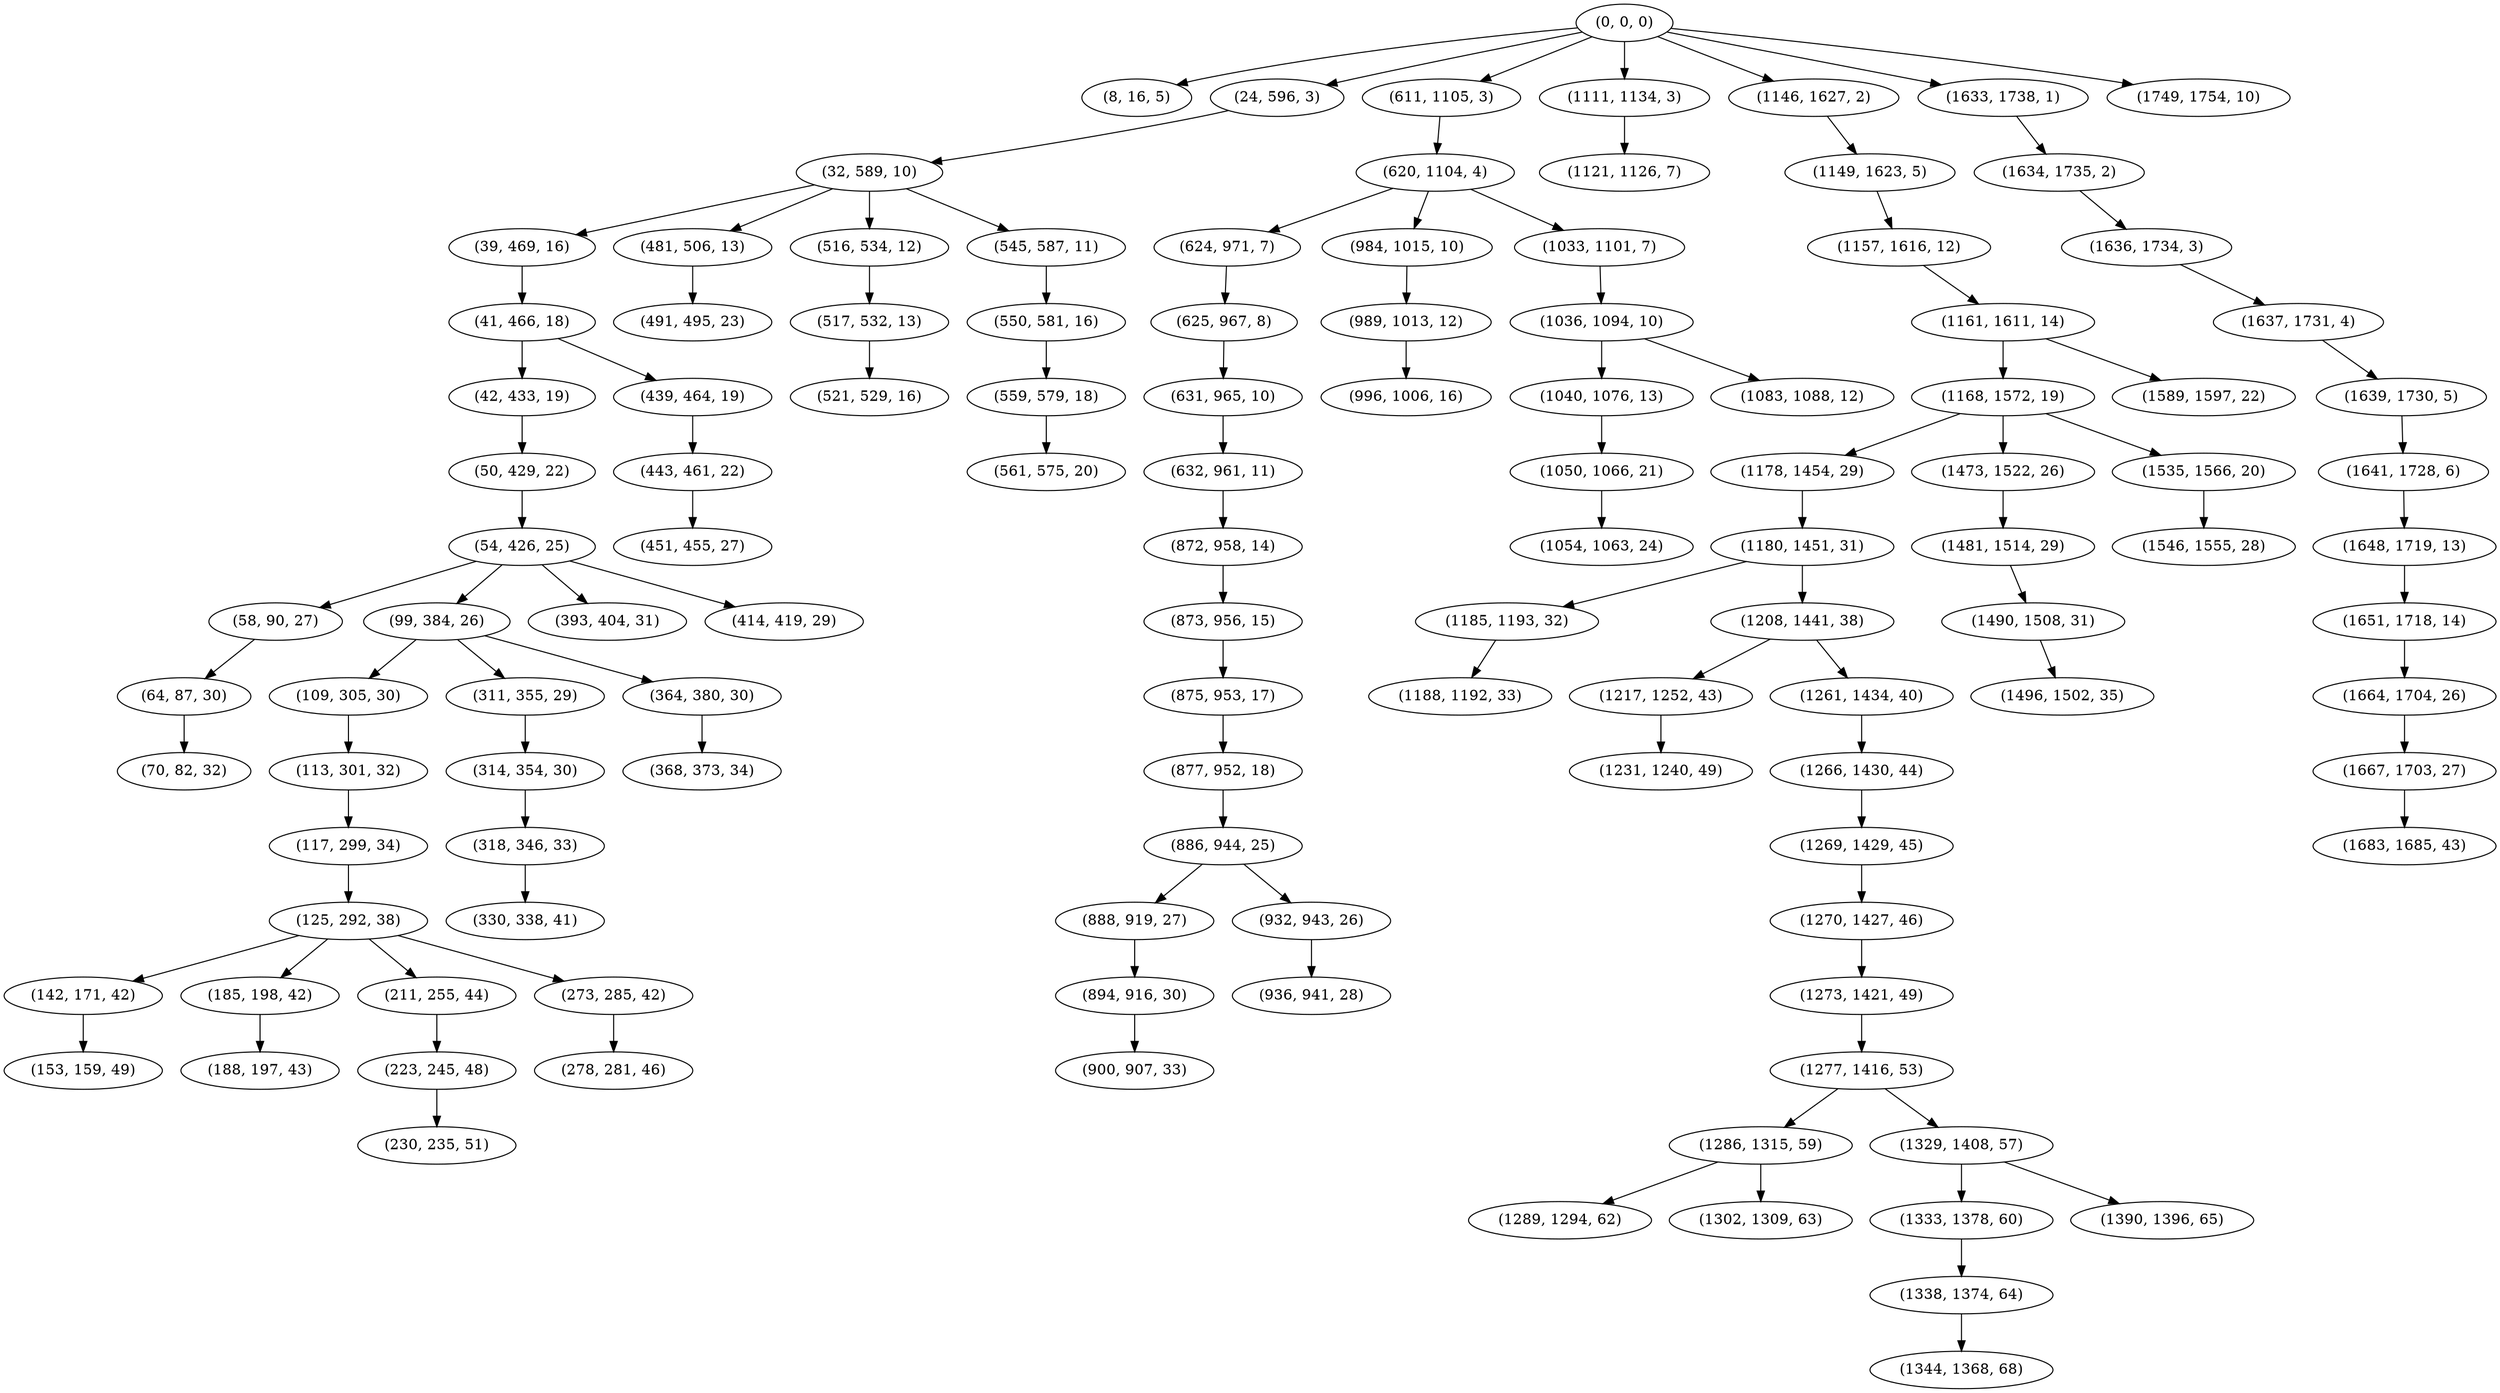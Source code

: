 digraph tree {
    "(0, 0, 0)";
    "(8, 16, 5)";
    "(24, 596, 3)";
    "(32, 589, 10)";
    "(39, 469, 16)";
    "(41, 466, 18)";
    "(42, 433, 19)";
    "(50, 429, 22)";
    "(54, 426, 25)";
    "(58, 90, 27)";
    "(64, 87, 30)";
    "(70, 82, 32)";
    "(99, 384, 26)";
    "(109, 305, 30)";
    "(113, 301, 32)";
    "(117, 299, 34)";
    "(125, 292, 38)";
    "(142, 171, 42)";
    "(153, 159, 49)";
    "(185, 198, 42)";
    "(188, 197, 43)";
    "(211, 255, 44)";
    "(223, 245, 48)";
    "(230, 235, 51)";
    "(273, 285, 42)";
    "(278, 281, 46)";
    "(311, 355, 29)";
    "(314, 354, 30)";
    "(318, 346, 33)";
    "(330, 338, 41)";
    "(364, 380, 30)";
    "(368, 373, 34)";
    "(393, 404, 31)";
    "(414, 419, 29)";
    "(439, 464, 19)";
    "(443, 461, 22)";
    "(451, 455, 27)";
    "(481, 506, 13)";
    "(491, 495, 23)";
    "(516, 534, 12)";
    "(517, 532, 13)";
    "(521, 529, 16)";
    "(545, 587, 11)";
    "(550, 581, 16)";
    "(559, 579, 18)";
    "(561, 575, 20)";
    "(611, 1105, 3)";
    "(620, 1104, 4)";
    "(624, 971, 7)";
    "(625, 967, 8)";
    "(631, 965, 10)";
    "(632, 961, 11)";
    "(872, 958, 14)";
    "(873, 956, 15)";
    "(875, 953, 17)";
    "(877, 952, 18)";
    "(886, 944, 25)";
    "(888, 919, 27)";
    "(894, 916, 30)";
    "(900, 907, 33)";
    "(932, 943, 26)";
    "(936, 941, 28)";
    "(984, 1015, 10)";
    "(989, 1013, 12)";
    "(996, 1006, 16)";
    "(1033, 1101, 7)";
    "(1036, 1094, 10)";
    "(1040, 1076, 13)";
    "(1050, 1066, 21)";
    "(1054, 1063, 24)";
    "(1083, 1088, 12)";
    "(1111, 1134, 3)";
    "(1121, 1126, 7)";
    "(1146, 1627, 2)";
    "(1149, 1623, 5)";
    "(1157, 1616, 12)";
    "(1161, 1611, 14)";
    "(1168, 1572, 19)";
    "(1178, 1454, 29)";
    "(1180, 1451, 31)";
    "(1185, 1193, 32)";
    "(1188, 1192, 33)";
    "(1208, 1441, 38)";
    "(1217, 1252, 43)";
    "(1231, 1240, 49)";
    "(1261, 1434, 40)";
    "(1266, 1430, 44)";
    "(1269, 1429, 45)";
    "(1270, 1427, 46)";
    "(1273, 1421, 49)";
    "(1277, 1416, 53)";
    "(1286, 1315, 59)";
    "(1289, 1294, 62)";
    "(1302, 1309, 63)";
    "(1329, 1408, 57)";
    "(1333, 1378, 60)";
    "(1338, 1374, 64)";
    "(1344, 1368, 68)";
    "(1390, 1396, 65)";
    "(1473, 1522, 26)";
    "(1481, 1514, 29)";
    "(1490, 1508, 31)";
    "(1496, 1502, 35)";
    "(1535, 1566, 20)";
    "(1546, 1555, 28)";
    "(1589, 1597, 22)";
    "(1633, 1738, 1)";
    "(1634, 1735, 2)";
    "(1636, 1734, 3)";
    "(1637, 1731, 4)";
    "(1639, 1730, 5)";
    "(1641, 1728, 6)";
    "(1648, 1719, 13)";
    "(1651, 1718, 14)";
    "(1664, 1704, 26)";
    "(1667, 1703, 27)";
    "(1683, 1685, 43)";
    "(1749, 1754, 10)";
    "(0, 0, 0)" -> "(8, 16, 5)";
    "(0, 0, 0)" -> "(24, 596, 3)";
    "(0, 0, 0)" -> "(611, 1105, 3)";
    "(0, 0, 0)" -> "(1111, 1134, 3)";
    "(0, 0, 0)" -> "(1146, 1627, 2)";
    "(0, 0, 0)" -> "(1633, 1738, 1)";
    "(0, 0, 0)" -> "(1749, 1754, 10)";
    "(24, 596, 3)" -> "(32, 589, 10)";
    "(32, 589, 10)" -> "(39, 469, 16)";
    "(32, 589, 10)" -> "(481, 506, 13)";
    "(32, 589, 10)" -> "(516, 534, 12)";
    "(32, 589, 10)" -> "(545, 587, 11)";
    "(39, 469, 16)" -> "(41, 466, 18)";
    "(41, 466, 18)" -> "(42, 433, 19)";
    "(41, 466, 18)" -> "(439, 464, 19)";
    "(42, 433, 19)" -> "(50, 429, 22)";
    "(50, 429, 22)" -> "(54, 426, 25)";
    "(54, 426, 25)" -> "(58, 90, 27)";
    "(54, 426, 25)" -> "(99, 384, 26)";
    "(54, 426, 25)" -> "(393, 404, 31)";
    "(54, 426, 25)" -> "(414, 419, 29)";
    "(58, 90, 27)" -> "(64, 87, 30)";
    "(64, 87, 30)" -> "(70, 82, 32)";
    "(99, 384, 26)" -> "(109, 305, 30)";
    "(99, 384, 26)" -> "(311, 355, 29)";
    "(99, 384, 26)" -> "(364, 380, 30)";
    "(109, 305, 30)" -> "(113, 301, 32)";
    "(113, 301, 32)" -> "(117, 299, 34)";
    "(117, 299, 34)" -> "(125, 292, 38)";
    "(125, 292, 38)" -> "(142, 171, 42)";
    "(125, 292, 38)" -> "(185, 198, 42)";
    "(125, 292, 38)" -> "(211, 255, 44)";
    "(125, 292, 38)" -> "(273, 285, 42)";
    "(142, 171, 42)" -> "(153, 159, 49)";
    "(185, 198, 42)" -> "(188, 197, 43)";
    "(211, 255, 44)" -> "(223, 245, 48)";
    "(223, 245, 48)" -> "(230, 235, 51)";
    "(273, 285, 42)" -> "(278, 281, 46)";
    "(311, 355, 29)" -> "(314, 354, 30)";
    "(314, 354, 30)" -> "(318, 346, 33)";
    "(318, 346, 33)" -> "(330, 338, 41)";
    "(364, 380, 30)" -> "(368, 373, 34)";
    "(439, 464, 19)" -> "(443, 461, 22)";
    "(443, 461, 22)" -> "(451, 455, 27)";
    "(481, 506, 13)" -> "(491, 495, 23)";
    "(516, 534, 12)" -> "(517, 532, 13)";
    "(517, 532, 13)" -> "(521, 529, 16)";
    "(545, 587, 11)" -> "(550, 581, 16)";
    "(550, 581, 16)" -> "(559, 579, 18)";
    "(559, 579, 18)" -> "(561, 575, 20)";
    "(611, 1105, 3)" -> "(620, 1104, 4)";
    "(620, 1104, 4)" -> "(624, 971, 7)";
    "(620, 1104, 4)" -> "(984, 1015, 10)";
    "(620, 1104, 4)" -> "(1033, 1101, 7)";
    "(624, 971, 7)" -> "(625, 967, 8)";
    "(625, 967, 8)" -> "(631, 965, 10)";
    "(631, 965, 10)" -> "(632, 961, 11)";
    "(632, 961, 11)" -> "(872, 958, 14)";
    "(872, 958, 14)" -> "(873, 956, 15)";
    "(873, 956, 15)" -> "(875, 953, 17)";
    "(875, 953, 17)" -> "(877, 952, 18)";
    "(877, 952, 18)" -> "(886, 944, 25)";
    "(886, 944, 25)" -> "(888, 919, 27)";
    "(886, 944, 25)" -> "(932, 943, 26)";
    "(888, 919, 27)" -> "(894, 916, 30)";
    "(894, 916, 30)" -> "(900, 907, 33)";
    "(932, 943, 26)" -> "(936, 941, 28)";
    "(984, 1015, 10)" -> "(989, 1013, 12)";
    "(989, 1013, 12)" -> "(996, 1006, 16)";
    "(1033, 1101, 7)" -> "(1036, 1094, 10)";
    "(1036, 1094, 10)" -> "(1040, 1076, 13)";
    "(1036, 1094, 10)" -> "(1083, 1088, 12)";
    "(1040, 1076, 13)" -> "(1050, 1066, 21)";
    "(1050, 1066, 21)" -> "(1054, 1063, 24)";
    "(1111, 1134, 3)" -> "(1121, 1126, 7)";
    "(1146, 1627, 2)" -> "(1149, 1623, 5)";
    "(1149, 1623, 5)" -> "(1157, 1616, 12)";
    "(1157, 1616, 12)" -> "(1161, 1611, 14)";
    "(1161, 1611, 14)" -> "(1168, 1572, 19)";
    "(1161, 1611, 14)" -> "(1589, 1597, 22)";
    "(1168, 1572, 19)" -> "(1178, 1454, 29)";
    "(1168, 1572, 19)" -> "(1473, 1522, 26)";
    "(1168, 1572, 19)" -> "(1535, 1566, 20)";
    "(1178, 1454, 29)" -> "(1180, 1451, 31)";
    "(1180, 1451, 31)" -> "(1185, 1193, 32)";
    "(1180, 1451, 31)" -> "(1208, 1441, 38)";
    "(1185, 1193, 32)" -> "(1188, 1192, 33)";
    "(1208, 1441, 38)" -> "(1217, 1252, 43)";
    "(1208, 1441, 38)" -> "(1261, 1434, 40)";
    "(1217, 1252, 43)" -> "(1231, 1240, 49)";
    "(1261, 1434, 40)" -> "(1266, 1430, 44)";
    "(1266, 1430, 44)" -> "(1269, 1429, 45)";
    "(1269, 1429, 45)" -> "(1270, 1427, 46)";
    "(1270, 1427, 46)" -> "(1273, 1421, 49)";
    "(1273, 1421, 49)" -> "(1277, 1416, 53)";
    "(1277, 1416, 53)" -> "(1286, 1315, 59)";
    "(1277, 1416, 53)" -> "(1329, 1408, 57)";
    "(1286, 1315, 59)" -> "(1289, 1294, 62)";
    "(1286, 1315, 59)" -> "(1302, 1309, 63)";
    "(1329, 1408, 57)" -> "(1333, 1378, 60)";
    "(1329, 1408, 57)" -> "(1390, 1396, 65)";
    "(1333, 1378, 60)" -> "(1338, 1374, 64)";
    "(1338, 1374, 64)" -> "(1344, 1368, 68)";
    "(1473, 1522, 26)" -> "(1481, 1514, 29)";
    "(1481, 1514, 29)" -> "(1490, 1508, 31)";
    "(1490, 1508, 31)" -> "(1496, 1502, 35)";
    "(1535, 1566, 20)" -> "(1546, 1555, 28)";
    "(1633, 1738, 1)" -> "(1634, 1735, 2)";
    "(1634, 1735, 2)" -> "(1636, 1734, 3)";
    "(1636, 1734, 3)" -> "(1637, 1731, 4)";
    "(1637, 1731, 4)" -> "(1639, 1730, 5)";
    "(1639, 1730, 5)" -> "(1641, 1728, 6)";
    "(1641, 1728, 6)" -> "(1648, 1719, 13)";
    "(1648, 1719, 13)" -> "(1651, 1718, 14)";
    "(1651, 1718, 14)" -> "(1664, 1704, 26)";
    "(1664, 1704, 26)" -> "(1667, 1703, 27)";
    "(1667, 1703, 27)" -> "(1683, 1685, 43)";
}
